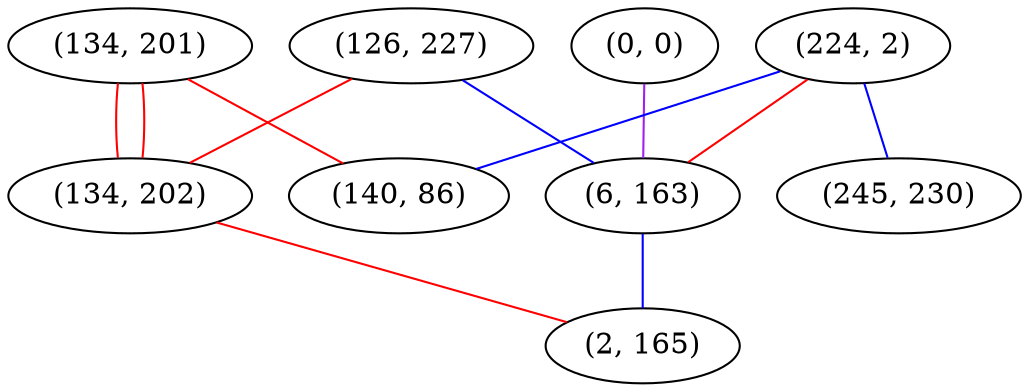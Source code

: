 graph "" {
"(134, 201)";
"(0, 0)";
"(126, 227)";
"(134, 202)";
"(224, 2)";
"(6, 163)";
"(245, 230)";
"(2, 165)";
"(140, 86)";
"(134, 201)" -- "(134, 202)"  [color=red, key=0, weight=1];
"(134, 201)" -- "(134, 202)"  [color=red, key=1, weight=1];
"(134, 201)" -- "(140, 86)"  [color=red, key=0, weight=1];
"(0, 0)" -- "(6, 163)"  [color=purple, key=0, weight=4];
"(126, 227)" -- "(6, 163)"  [color=blue, key=0, weight=3];
"(126, 227)" -- "(134, 202)"  [color=red, key=0, weight=1];
"(134, 202)" -- "(2, 165)"  [color=red, key=0, weight=1];
"(224, 2)" -- "(6, 163)"  [color=red, key=0, weight=1];
"(224, 2)" -- "(245, 230)"  [color=blue, key=0, weight=3];
"(224, 2)" -- "(140, 86)"  [color=blue, key=0, weight=3];
"(6, 163)" -- "(2, 165)"  [color=blue, key=0, weight=3];
}
